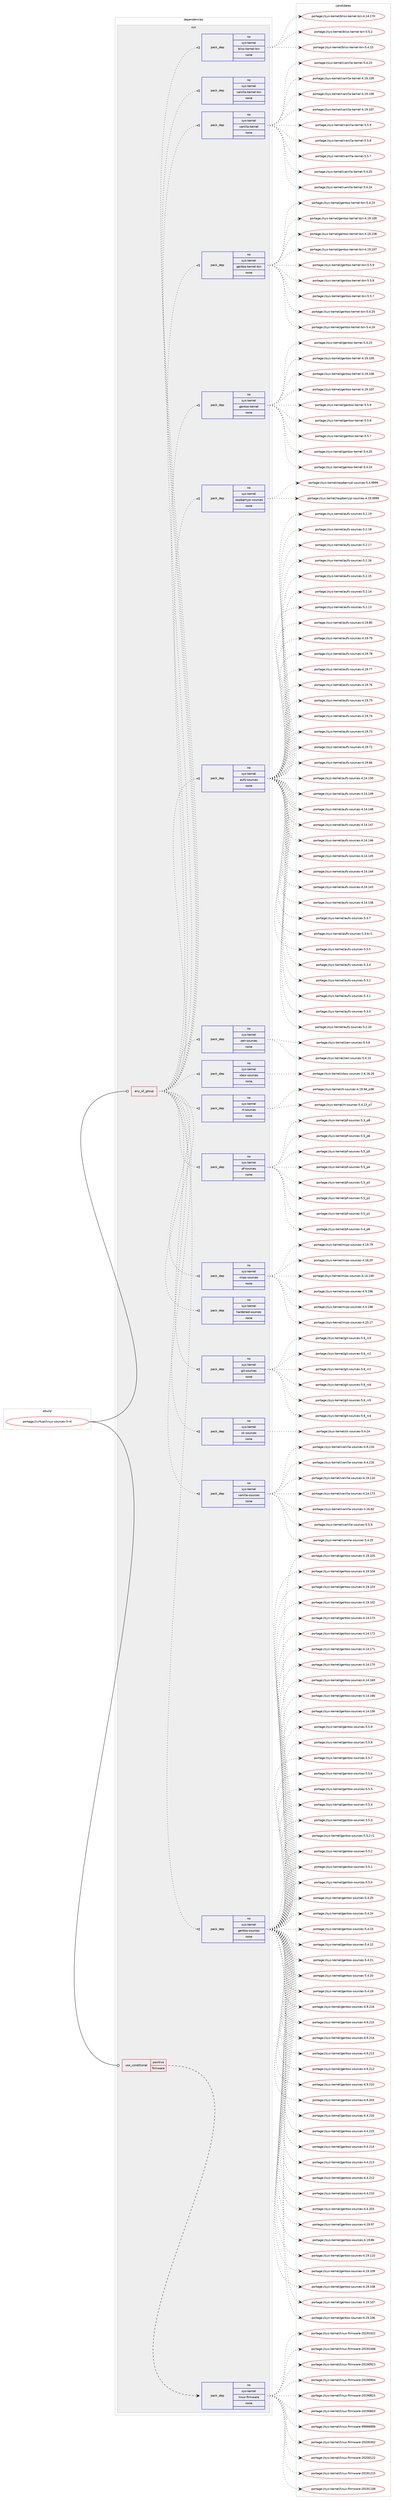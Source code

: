 digraph prolog {

# *************
# Graph options
# *************

newrank=true;
concentrate=true;
compound=true;
graph [rankdir=LR,fontname=Helvetica,fontsize=10,ranksep=1.5];#, ranksep=2.5, nodesep=0.2];
edge  [arrowhead=vee];
node  [fontname=Helvetica,fontsize=10];

# **********
# The ebuild
# **********

subgraph cluster_leftcol {
color=gray;
rank=same;
label=<<i>ebuild</i>>;
id [label="portage://virtual/linux-sources-3-r4", color=red, width=4, href="../virtual/linux-sources-3-r4.svg"];
}

# ****************
# The dependencies
# ****************

subgraph cluster_midcol {
color=gray;
label=<<i>dependencies</i>>;
subgraph cluster_compile {
fillcolor="#eeeeee";
style=filled;
label=<<i>compile</i>>;
}
subgraph cluster_compileandrun {
fillcolor="#eeeeee";
style=filled;
label=<<i>compile and run</i>>;
}
subgraph cluster_run {
fillcolor="#eeeeee";
style=filled;
label=<<i>run</i>>;
subgraph any214 {
dependency9354 [label=<<TABLE BORDER="0" CELLBORDER="1" CELLSPACING="0" CELLPADDING="4"><TR><TD CELLPADDING="10">any_of_group</TD></TR></TABLE>>, shape=none, color=red];subgraph pack7748 {
dependency9355 [label=<<TABLE BORDER="0" CELLBORDER="1" CELLSPACING="0" CELLPADDING="4" WIDTH="220"><TR><TD ROWSPAN="6" CELLPADDING="30">pack_dep</TD></TR><TR><TD WIDTH="110">no</TD></TR><TR><TD>sys-kernel</TD></TR><TR><TD>gentoo-sources</TD></TR><TR><TD>none</TD></TR><TR><TD></TD></TR></TABLE>>, shape=none, color=blue];
}
dependency9354:e -> dependency9355:w [weight=20,style="dotted",arrowhead="oinv"];
subgraph pack7749 {
dependency9356 [label=<<TABLE BORDER="0" CELLBORDER="1" CELLSPACING="0" CELLPADDING="4" WIDTH="220"><TR><TD ROWSPAN="6" CELLPADDING="30">pack_dep</TD></TR><TR><TD WIDTH="110">no</TD></TR><TR><TD>sys-kernel</TD></TR><TR><TD>vanilla-sources</TD></TR><TR><TD>none</TD></TR><TR><TD></TD></TR></TABLE>>, shape=none, color=blue];
}
dependency9354:e -> dependency9356:w [weight=20,style="dotted",arrowhead="oinv"];
subgraph pack7750 {
dependency9357 [label=<<TABLE BORDER="0" CELLBORDER="1" CELLSPACING="0" CELLPADDING="4" WIDTH="220"><TR><TD ROWSPAN="6" CELLPADDING="30">pack_dep</TD></TR><TR><TD WIDTH="110">no</TD></TR><TR><TD>sys-kernel</TD></TR><TR><TD>ck-sources</TD></TR><TR><TD>none</TD></TR><TR><TD></TD></TR></TABLE>>, shape=none, color=blue];
}
dependency9354:e -> dependency9357:w [weight=20,style="dotted",arrowhead="oinv"];
subgraph pack7751 {
dependency9358 [label=<<TABLE BORDER="0" CELLBORDER="1" CELLSPACING="0" CELLPADDING="4" WIDTH="220"><TR><TD ROWSPAN="6" CELLPADDING="30">pack_dep</TD></TR><TR><TD WIDTH="110">no</TD></TR><TR><TD>sys-kernel</TD></TR><TR><TD>git-sources</TD></TR><TR><TD>none</TD></TR><TR><TD></TD></TR></TABLE>>, shape=none, color=blue];
}
dependency9354:e -> dependency9358:w [weight=20,style="dotted",arrowhead="oinv"];
subgraph pack7752 {
dependency9359 [label=<<TABLE BORDER="0" CELLBORDER="1" CELLSPACING="0" CELLPADDING="4" WIDTH="220"><TR><TD ROWSPAN="6" CELLPADDING="30">pack_dep</TD></TR><TR><TD WIDTH="110">no</TD></TR><TR><TD>sys-kernel</TD></TR><TR><TD>hardened-sources</TD></TR><TR><TD>none</TD></TR><TR><TD></TD></TR></TABLE>>, shape=none, color=blue];
}
dependency9354:e -> dependency9359:w [weight=20,style="dotted",arrowhead="oinv"];
subgraph pack7753 {
dependency9360 [label=<<TABLE BORDER="0" CELLBORDER="1" CELLSPACING="0" CELLPADDING="4" WIDTH="220"><TR><TD ROWSPAN="6" CELLPADDING="30">pack_dep</TD></TR><TR><TD WIDTH="110">no</TD></TR><TR><TD>sys-kernel</TD></TR><TR><TD>mips-sources</TD></TR><TR><TD>none</TD></TR><TR><TD></TD></TR></TABLE>>, shape=none, color=blue];
}
dependency9354:e -> dependency9360:w [weight=20,style="dotted",arrowhead="oinv"];
subgraph pack7754 {
dependency9361 [label=<<TABLE BORDER="0" CELLBORDER="1" CELLSPACING="0" CELLPADDING="4" WIDTH="220"><TR><TD ROWSPAN="6" CELLPADDING="30">pack_dep</TD></TR><TR><TD WIDTH="110">no</TD></TR><TR><TD>sys-kernel</TD></TR><TR><TD>pf-sources</TD></TR><TR><TD>none</TD></TR><TR><TD></TD></TR></TABLE>>, shape=none, color=blue];
}
dependency9354:e -> dependency9361:w [weight=20,style="dotted",arrowhead="oinv"];
subgraph pack7755 {
dependency9362 [label=<<TABLE BORDER="0" CELLBORDER="1" CELLSPACING="0" CELLPADDING="4" WIDTH="220"><TR><TD ROWSPAN="6" CELLPADDING="30">pack_dep</TD></TR><TR><TD WIDTH="110">no</TD></TR><TR><TD>sys-kernel</TD></TR><TR><TD>rt-sources</TD></TR><TR><TD>none</TD></TR><TR><TD></TD></TR></TABLE>>, shape=none, color=blue];
}
dependency9354:e -> dependency9362:w [weight=20,style="dotted",arrowhead="oinv"];
subgraph pack7756 {
dependency9363 [label=<<TABLE BORDER="0" CELLBORDER="1" CELLSPACING="0" CELLPADDING="4" WIDTH="220"><TR><TD ROWSPAN="6" CELLPADDING="30">pack_dep</TD></TR><TR><TD WIDTH="110">no</TD></TR><TR><TD>sys-kernel</TD></TR><TR><TD>xbox-sources</TD></TR><TR><TD>none</TD></TR><TR><TD></TD></TR></TABLE>>, shape=none, color=blue];
}
dependency9354:e -> dependency9363:w [weight=20,style="dotted",arrowhead="oinv"];
subgraph pack7757 {
dependency9364 [label=<<TABLE BORDER="0" CELLBORDER="1" CELLSPACING="0" CELLPADDING="4" WIDTH="220"><TR><TD ROWSPAN="6" CELLPADDING="30">pack_dep</TD></TR><TR><TD WIDTH="110">no</TD></TR><TR><TD>sys-kernel</TD></TR><TR><TD>zen-sources</TD></TR><TR><TD>none</TD></TR><TR><TD></TD></TR></TABLE>>, shape=none, color=blue];
}
dependency9354:e -> dependency9364:w [weight=20,style="dotted",arrowhead="oinv"];
subgraph pack7758 {
dependency9365 [label=<<TABLE BORDER="0" CELLBORDER="1" CELLSPACING="0" CELLPADDING="4" WIDTH="220"><TR><TD ROWSPAN="6" CELLPADDING="30">pack_dep</TD></TR><TR><TD WIDTH="110">no</TD></TR><TR><TD>sys-kernel</TD></TR><TR><TD>aufs-sources</TD></TR><TR><TD>none</TD></TR><TR><TD></TD></TR></TABLE>>, shape=none, color=blue];
}
dependency9354:e -> dependency9365:w [weight=20,style="dotted",arrowhead="oinv"];
subgraph pack7759 {
dependency9366 [label=<<TABLE BORDER="0" CELLBORDER="1" CELLSPACING="0" CELLPADDING="4" WIDTH="220"><TR><TD ROWSPAN="6" CELLPADDING="30">pack_dep</TD></TR><TR><TD WIDTH="110">no</TD></TR><TR><TD>sys-kernel</TD></TR><TR><TD>raspberrypi-sources</TD></TR><TR><TD>none</TD></TR><TR><TD></TD></TR></TABLE>>, shape=none, color=blue];
}
dependency9354:e -> dependency9366:w [weight=20,style="dotted",arrowhead="oinv"];
subgraph pack7760 {
dependency9367 [label=<<TABLE BORDER="0" CELLBORDER="1" CELLSPACING="0" CELLPADDING="4" WIDTH="220"><TR><TD ROWSPAN="6" CELLPADDING="30">pack_dep</TD></TR><TR><TD WIDTH="110">no</TD></TR><TR><TD>sys-kernel</TD></TR><TR><TD>gentoo-kernel</TD></TR><TR><TD>none</TD></TR><TR><TD></TD></TR></TABLE>>, shape=none, color=blue];
}
dependency9354:e -> dependency9367:w [weight=20,style="dotted",arrowhead="oinv"];
subgraph pack7761 {
dependency9368 [label=<<TABLE BORDER="0" CELLBORDER="1" CELLSPACING="0" CELLPADDING="4" WIDTH="220"><TR><TD ROWSPAN="6" CELLPADDING="30">pack_dep</TD></TR><TR><TD WIDTH="110">no</TD></TR><TR><TD>sys-kernel</TD></TR><TR><TD>gentoo-kernel-bin</TD></TR><TR><TD>none</TD></TR><TR><TD></TD></TR></TABLE>>, shape=none, color=blue];
}
dependency9354:e -> dependency9368:w [weight=20,style="dotted",arrowhead="oinv"];
subgraph pack7762 {
dependency9369 [label=<<TABLE BORDER="0" CELLBORDER="1" CELLSPACING="0" CELLPADDING="4" WIDTH="220"><TR><TD ROWSPAN="6" CELLPADDING="30">pack_dep</TD></TR><TR><TD WIDTH="110">no</TD></TR><TR><TD>sys-kernel</TD></TR><TR><TD>vanilla-kernel</TD></TR><TR><TD>none</TD></TR><TR><TD></TD></TR></TABLE>>, shape=none, color=blue];
}
dependency9354:e -> dependency9369:w [weight=20,style="dotted",arrowhead="oinv"];
subgraph pack7763 {
dependency9370 [label=<<TABLE BORDER="0" CELLBORDER="1" CELLSPACING="0" CELLPADDING="4" WIDTH="220"><TR><TD ROWSPAN="6" CELLPADDING="30">pack_dep</TD></TR><TR><TD WIDTH="110">no</TD></TR><TR><TD>sys-kernel</TD></TR><TR><TD>vanilla-kernel-bin</TD></TR><TR><TD>none</TD></TR><TR><TD></TD></TR></TABLE>>, shape=none, color=blue];
}
dependency9354:e -> dependency9370:w [weight=20,style="dotted",arrowhead="oinv"];
subgraph pack7764 {
dependency9371 [label=<<TABLE BORDER="0" CELLBORDER="1" CELLSPACING="0" CELLPADDING="4" WIDTH="220"><TR><TD ROWSPAN="6" CELLPADDING="30">pack_dep</TD></TR><TR><TD WIDTH="110">no</TD></TR><TR><TD>sys-kernel</TD></TR><TR><TD>bliss-kernel-bin</TD></TR><TR><TD>none</TD></TR><TR><TD></TD></TR></TABLE>>, shape=none, color=blue];
}
dependency9354:e -> dependency9371:w [weight=20,style="dotted",arrowhead="oinv"];
}
id:e -> dependency9354:w [weight=20,style="solid",arrowhead="odot"];
subgraph cond1390 {
dependency9372 [label=<<TABLE BORDER="0" CELLBORDER="1" CELLSPACING="0" CELLPADDING="4"><TR><TD ROWSPAN="3" CELLPADDING="10">use_conditional</TD></TR><TR><TD>positive</TD></TR><TR><TD>firmware</TD></TR></TABLE>>, shape=none, color=red];
subgraph pack7765 {
dependency9373 [label=<<TABLE BORDER="0" CELLBORDER="1" CELLSPACING="0" CELLPADDING="4" WIDTH="220"><TR><TD ROWSPAN="6" CELLPADDING="30">pack_dep</TD></TR><TR><TD WIDTH="110">no</TD></TR><TR><TD>sys-kernel</TD></TR><TR><TD>linux-firmware</TD></TR><TR><TD>none</TD></TR><TR><TD></TD></TR></TABLE>>, shape=none, color=blue];
}
dependency9372:e -> dependency9373:w [weight=20,style="dashed",arrowhead="vee"];
}
id:e -> dependency9372:w [weight=20,style="solid",arrowhead="odot"];
}
}

# **************
# The candidates
# **************

subgraph cluster_choices {
rank=same;
color=gray;
label=<<i>candidates</i>>;

subgraph choice7748 {
color=black;
nodesep=1;
choice11512111545107101114110101108471031011101161111114511511111711499101115455346534657 [label="portage://sys-kernel/gentoo-sources-5.5.9", color=red, width=4,href="../sys-kernel/gentoo-sources-5.5.9.svg"];
choice11512111545107101114110101108471031011101161111114511511111711499101115455346534656 [label="portage://sys-kernel/gentoo-sources-5.5.8", color=red, width=4,href="../sys-kernel/gentoo-sources-5.5.8.svg"];
choice11512111545107101114110101108471031011101161111114511511111711499101115455346534655 [label="portage://sys-kernel/gentoo-sources-5.5.7", color=red, width=4,href="../sys-kernel/gentoo-sources-5.5.7.svg"];
choice11512111545107101114110101108471031011101161111114511511111711499101115455346534654 [label="portage://sys-kernel/gentoo-sources-5.5.6", color=red, width=4,href="../sys-kernel/gentoo-sources-5.5.6.svg"];
choice11512111545107101114110101108471031011101161111114511511111711499101115455346534653 [label="portage://sys-kernel/gentoo-sources-5.5.5", color=red, width=4,href="../sys-kernel/gentoo-sources-5.5.5.svg"];
choice11512111545107101114110101108471031011101161111114511511111711499101115455346534652 [label="portage://sys-kernel/gentoo-sources-5.5.4", color=red, width=4,href="../sys-kernel/gentoo-sources-5.5.4.svg"];
choice11512111545107101114110101108471031011101161111114511511111711499101115455346534651 [label="portage://sys-kernel/gentoo-sources-5.5.3", color=red, width=4,href="../sys-kernel/gentoo-sources-5.5.3.svg"];
choice115121115451071011141101011084710310111011611111145115111117114991011154553465346504511449 [label="portage://sys-kernel/gentoo-sources-5.5.2-r1", color=red, width=4,href="../sys-kernel/gentoo-sources-5.5.2-r1.svg"];
choice11512111545107101114110101108471031011101161111114511511111711499101115455346534650 [label="portage://sys-kernel/gentoo-sources-5.5.2", color=red, width=4,href="../sys-kernel/gentoo-sources-5.5.2.svg"];
choice11512111545107101114110101108471031011101161111114511511111711499101115455346534649 [label="portage://sys-kernel/gentoo-sources-5.5.1", color=red, width=4,href="../sys-kernel/gentoo-sources-5.5.1.svg"];
choice11512111545107101114110101108471031011101161111114511511111711499101115455346534648 [label="portage://sys-kernel/gentoo-sources-5.5.0", color=red, width=4,href="../sys-kernel/gentoo-sources-5.5.0.svg"];
choice1151211154510710111411010110847103101110116111111451151111171149910111545534652465053 [label="portage://sys-kernel/gentoo-sources-5.4.25", color=red, width=4,href="../sys-kernel/gentoo-sources-5.4.25.svg"];
choice1151211154510710111411010110847103101110116111111451151111171149910111545534652465052 [label="portage://sys-kernel/gentoo-sources-5.4.24", color=red, width=4,href="../sys-kernel/gentoo-sources-5.4.24.svg"];
choice1151211154510710111411010110847103101110116111111451151111171149910111545534652465051 [label="portage://sys-kernel/gentoo-sources-5.4.23", color=red, width=4,href="../sys-kernel/gentoo-sources-5.4.23.svg"];
choice1151211154510710111411010110847103101110116111111451151111171149910111545534652465050 [label="portage://sys-kernel/gentoo-sources-5.4.22", color=red, width=4,href="../sys-kernel/gentoo-sources-5.4.22.svg"];
choice1151211154510710111411010110847103101110116111111451151111171149910111545534652465049 [label="portage://sys-kernel/gentoo-sources-5.4.21", color=red, width=4,href="../sys-kernel/gentoo-sources-5.4.21.svg"];
choice1151211154510710111411010110847103101110116111111451151111171149910111545534652465048 [label="portage://sys-kernel/gentoo-sources-5.4.20", color=red, width=4,href="../sys-kernel/gentoo-sources-5.4.20.svg"];
choice1151211154510710111411010110847103101110116111111451151111171149910111545534652464957 [label="portage://sys-kernel/gentoo-sources-5.4.19", color=red, width=4,href="../sys-kernel/gentoo-sources-5.4.19.svg"];
choice115121115451071011141101011084710310111011611111145115111117114991011154552465746504954 [label="portage://sys-kernel/gentoo-sources-4.9.216", color=red, width=4,href="../sys-kernel/gentoo-sources-4.9.216.svg"];
choice115121115451071011141101011084710310111011611111145115111117114991011154552465746504953 [label="portage://sys-kernel/gentoo-sources-4.9.215", color=red, width=4,href="../sys-kernel/gentoo-sources-4.9.215.svg"];
choice115121115451071011141101011084710310111011611111145115111117114991011154552465746504952 [label="portage://sys-kernel/gentoo-sources-4.9.214", color=red, width=4,href="../sys-kernel/gentoo-sources-4.9.214.svg"];
choice115121115451071011141101011084710310111011611111145115111117114991011154552465746504951 [label="portage://sys-kernel/gentoo-sources-4.9.213", color=red, width=4,href="../sys-kernel/gentoo-sources-4.9.213.svg"];
choice115121115451071011141101011084710310111011611111145115111117114991011154552465746504950 [label="portage://sys-kernel/gentoo-sources-4.9.212", color=red, width=4,href="../sys-kernel/gentoo-sources-4.9.212.svg"];
choice115121115451071011141101011084710310111011611111145115111117114991011154552465746504948 [label="portage://sys-kernel/gentoo-sources-4.9.210", color=red, width=4,href="../sys-kernel/gentoo-sources-4.9.210.svg"];
choice115121115451071011141101011084710310111011611111145115111117114991011154552465746504851 [label="portage://sys-kernel/gentoo-sources-4.9.203", color=red, width=4,href="../sys-kernel/gentoo-sources-4.9.203.svg"];
choice115121115451071011141101011084710310111011611111145115111117114991011154552465246504954 [label="portage://sys-kernel/gentoo-sources-4.4.216", color=red, width=4,href="../sys-kernel/gentoo-sources-4.4.216.svg"];
choice115121115451071011141101011084710310111011611111145115111117114991011154552465246504953 [label="portage://sys-kernel/gentoo-sources-4.4.215", color=red, width=4,href="../sys-kernel/gentoo-sources-4.4.215.svg"];
choice115121115451071011141101011084710310111011611111145115111117114991011154552465246504952 [label="portage://sys-kernel/gentoo-sources-4.4.214", color=red, width=4,href="../sys-kernel/gentoo-sources-4.4.214.svg"];
choice115121115451071011141101011084710310111011611111145115111117114991011154552465246504951 [label="portage://sys-kernel/gentoo-sources-4.4.213", color=red, width=4,href="../sys-kernel/gentoo-sources-4.4.213.svg"];
choice115121115451071011141101011084710310111011611111145115111117114991011154552465246504950 [label="portage://sys-kernel/gentoo-sources-4.4.212", color=red, width=4,href="../sys-kernel/gentoo-sources-4.4.212.svg"];
choice115121115451071011141101011084710310111011611111145115111117114991011154552465246504948 [label="portage://sys-kernel/gentoo-sources-4.4.210", color=red, width=4,href="../sys-kernel/gentoo-sources-4.4.210.svg"];
choice115121115451071011141101011084710310111011611111145115111117114991011154552465246504851 [label="portage://sys-kernel/gentoo-sources-4.4.203", color=red, width=4,href="../sys-kernel/gentoo-sources-4.4.203.svg"];
choice115121115451071011141101011084710310111011611111145115111117114991011154552464957465755 [label="portage://sys-kernel/gentoo-sources-4.19.97", color=red, width=4,href="../sys-kernel/gentoo-sources-4.19.97.svg"];
choice115121115451071011141101011084710310111011611111145115111117114991011154552464957465654 [label="portage://sys-kernel/gentoo-sources-4.19.86", color=red, width=4,href="../sys-kernel/gentoo-sources-4.19.86.svg"];
choice11512111545107101114110101108471031011101161111114511511111711499101115455246495746494948 [label="portage://sys-kernel/gentoo-sources-4.19.110", color=red, width=4,href="../sys-kernel/gentoo-sources-4.19.110.svg"];
choice11512111545107101114110101108471031011101161111114511511111711499101115455246495746494857 [label="portage://sys-kernel/gentoo-sources-4.19.109", color=red, width=4,href="../sys-kernel/gentoo-sources-4.19.109.svg"];
choice11512111545107101114110101108471031011101161111114511511111711499101115455246495746494856 [label="portage://sys-kernel/gentoo-sources-4.19.108", color=red, width=4,href="../sys-kernel/gentoo-sources-4.19.108.svg"];
choice11512111545107101114110101108471031011101161111114511511111711499101115455246495746494855 [label="portage://sys-kernel/gentoo-sources-4.19.107", color=red, width=4,href="../sys-kernel/gentoo-sources-4.19.107.svg"];
choice11512111545107101114110101108471031011101161111114511511111711499101115455246495746494854 [label="portage://sys-kernel/gentoo-sources-4.19.106", color=red, width=4,href="../sys-kernel/gentoo-sources-4.19.106.svg"];
choice11512111545107101114110101108471031011101161111114511511111711499101115455246495746494853 [label="portage://sys-kernel/gentoo-sources-4.19.105", color=red, width=4,href="../sys-kernel/gentoo-sources-4.19.105.svg"];
choice11512111545107101114110101108471031011101161111114511511111711499101115455246495746494852 [label="portage://sys-kernel/gentoo-sources-4.19.104", color=red, width=4,href="../sys-kernel/gentoo-sources-4.19.104.svg"];
choice11512111545107101114110101108471031011101161111114511511111711499101115455246495746494851 [label="portage://sys-kernel/gentoo-sources-4.19.103", color=red, width=4,href="../sys-kernel/gentoo-sources-4.19.103.svg"];
choice11512111545107101114110101108471031011101161111114511511111711499101115455246495746494850 [label="portage://sys-kernel/gentoo-sources-4.19.102", color=red, width=4,href="../sys-kernel/gentoo-sources-4.19.102.svg"];
choice11512111545107101114110101108471031011101161111114511511111711499101115455246495246495551 [label="portage://sys-kernel/gentoo-sources-4.14.173", color=red, width=4,href="../sys-kernel/gentoo-sources-4.14.173.svg"];
choice11512111545107101114110101108471031011101161111114511511111711499101115455246495246495550 [label="portage://sys-kernel/gentoo-sources-4.14.172", color=red, width=4,href="../sys-kernel/gentoo-sources-4.14.172.svg"];
choice11512111545107101114110101108471031011101161111114511511111711499101115455246495246495549 [label="portage://sys-kernel/gentoo-sources-4.14.171", color=red, width=4,href="../sys-kernel/gentoo-sources-4.14.171.svg"];
choice11512111545107101114110101108471031011101161111114511511111711499101115455246495246495548 [label="portage://sys-kernel/gentoo-sources-4.14.170", color=red, width=4,href="../sys-kernel/gentoo-sources-4.14.170.svg"];
choice11512111545107101114110101108471031011101161111114511511111711499101115455246495246495457 [label="portage://sys-kernel/gentoo-sources-4.14.169", color=red, width=4,href="../sys-kernel/gentoo-sources-4.14.169.svg"];
choice11512111545107101114110101108471031011101161111114511511111711499101115455246495246495454 [label="portage://sys-kernel/gentoo-sources-4.14.166", color=red, width=4,href="../sys-kernel/gentoo-sources-4.14.166.svg"];
choice11512111545107101114110101108471031011101161111114511511111711499101115455246495246495354 [label="portage://sys-kernel/gentoo-sources-4.14.156", color=red, width=4,href="../sys-kernel/gentoo-sources-4.14.156.svg"];
dependency9355:e -> choice11512111545107101114110101108471031011101161111114511511111711499101115455346534657:w [style=dotted,weight="100"];
dependency9355:e -> choice11512111545107101114110101108471031011101161111114511511111711499101115455346534656:w [style=dotted,weight="100"];
dependency9355:e -> choice11512111545107101114110101108471031011101161111114511511111711499101115455346534655:w [style=dotted,weight="100"];
dependency9355:e -> choice11512111545107101114110101108471031011101161111114511511111711499101115455346534654:w [style=dotted,weight="100"];
dependency9355:e -> choice11512111545107101114110101108471031011101161111114511511111711499101115455346534653:w [style=dotted,weight="100"];
dependency9355:e -> choice11512111545107101114110101108471031011101161111114511511111711499101115455346534652:w [style=dotted,weight="100"];
dependency9355:e -> choice11512111545107101114110101108471031011101161111114511511111711499101115455346534651:w [style=dotted,weight="100"];
dependency9355:e -> choice115121115451071011141101011084710310111011611111145115111117114991011154553465346504511449:w [style=dotted,weight="100"];
dependency9355:e -> choice11512111545107101114110101108471031011101161111114511511111711499101115455346534650:w [style=dotted,weight="100"];
dependency9355:e -> choice11512111545107101114110101108471031011101161111114511511111711499101115455346534649:w [style=dotted,weight="100"];
dependency9355:e -> choice11512111545107101114110101108471031011101161111114511511111711499101115455346534648:w [style=dotted,weight="100"];
dependency9355:e -> choice1151211154510710111411010110847103101110116111111451151111171149910111545534652465053:w [style=dotted,weight="100"];
dependency9355:e -> choice1151211154510710111411010110847103101110116111111451151111171149910111545534652465052:w [style=dotted,weight="100"];
dependency9355:e -> choice1151211154510710111411010110847103101110116111111451151111171149910111545534652465051:w [style=dotted,weight="100"];
dependency9355:e -> choice1151211154510710111411010110847103101110116111111451151111171149910111545534652465050:w [style=dotted,weight="100"];
dependency9355:e -> choice1151211154510710111411010110847103101110116111111451151111171149910111545534652465049:w [style=dotted,weight="100"];
dependency9355:e -> choice1151211154510710111411010110847103101110116111111451151111171149910111545534652465048:w [style=dotted,weight="100"];
dependency9355:e -> choice1151211154510710111411010110847103101110116111111451151111171149910111545534652464957:w [style=dotted,weight="100"];
dependency9355:e -> choice115121115451071011141101011084710310111011611111145115111117114991011154552465746504954:w [style=dotted,weight="100"];
dependency9355:e -> choice115121115451071011141101011084710310111011611111145115111117114991011154552465746504953:w [style=dotted,weight="100"];
dependency9355:e -> choice115121115451071011141101011084710310111011611111145115111117114991011154552465746504952:w [style=dotted,weight="100"];
dependency9355:e -> choice115121115451071011141101011084710310111011611111145115111117114991011154552465746504951:w [style=dotted,weight="100"];
dependency9355:e -> choice115121115451071011141101011084710310111011611111145115111117114991011154552465746504950:w [style=dotted,weight="100"];
dependency9355:e -> choice115121115451071011141101011084710310111011611111145115111117114991011154552465746504948:w [style=dotted,weight="100"];
dependency9355:e -> choice115121115451071011141101011084710310111011611111145115111117114991011154552465746504851:w [style=dotted,weight="100"];
dependency9355:e -> choice115121115451071011141101011084710310111011611111145115111117114991011154552465246504954:w [style=dotted,weight="100"];
dependency9355:e -> choice115121115451071011141101011084710310111011611111145115111117114991011154552465246504953:w [style=dotted,weight="100"];
dependency9355:e -> choice115121115451071011141101011084710310111011611111145115111117114991011154552465246504952:w [style=dotted,weight="100"];
dependency9355:e -> choice115121115451071011141101011084710310111011611111145115111117114991011154552465246504951:w [style=dotted,weight="100"];
dependency9355:e -> choice115121115451071011141101011084710310111011611111145115111117114991011154552465246504950:w [style=dotted,weight="100"];
dependency9355:e -> choice115121115451071011141101011084710310111011611111145115111117114991011154552465246504948:w [style=dotted,weight="100"];
dependency9355:e -> choice115121115451071011141101011084710310111011611111145115111117114991011154552465246504851:w [style=dotted,weight="100"];
dependency9355:e -> choice115121115451071011141101011084710310111011611111145115111117114991011154552464957465755:w [style=dotted,weight="100"];
dependency9355:e -> choice115121115451071011141101011084710310111011611111145115111117114991011154552464957465654:w [style=dotted,weight="100"];
dependency9355:e -> choice11512111545107101114110101108471031011101161111114511511111711499101115455246495746494948:w [style=dotted,weight="100"];
dependency9355:e -> choice11512111545107101114110101108471031011101161111114511511111711499101115455246495746494857:w [style=dotted,weight="100"];
dependency9355:e -> choice11512111545107101114110101108471031011101161111114511511111711499101115455246495746494856:w [style=dotted,weight="100"];
dependency9355:e -> choice11512111545107101114110101108471031011101161111114511511111711499101115455246495746494855:w [style=dotted,weight="100"];
dependency9355:e -> choice11512111545107101114110101108471031011101161111114511511111711499101115455246495746494854:w [style=dotted,weight="100"];
dependency9355:e -> choice11512111545107101114110101108471031011101161111114511511111711499101115455246495746494853:w [style=dotted,weight="100"];
dependency9355:e -> choice11512111545107101114110101108471031011101161111114511511111711499101115455246495746494852:w [style=dotted,weight="100"];
dependency9355:e -> choice11512111545107101114110101108471031011101161111114511511111711499101115455246495746494851:w [style=dotted,weight="100"];
dependency9355:e -> choice11512111545107101114110101108471031011101161111114511511111711499101115455246495746494850:w [style=dotted,weight="100"];
dependency9355:e -> choice11512111545107101114110101108471031011101161111114511511111711499101115455246495246495551:w [style=dotted,weight="100"];
dependency9355:e -> choice11512111545107101114110101108471031011101161111114511511111711499101115455246495246495550:w [style=dotted,weight="100"];
dependency9355:e -> choice11512111545107101114110101108471031011101161111114511511111711499101115455246495246495549:w [style=dotted,weight="100"];
dependency9355:e -> choice11512111545107101114110101108471031011101161111114511511111711499101115455246495246495548:w [style=dotted,weight="100"];
dependency9355:e -> choice11512111545107101114110101108471031011101161111114511511111711499101115455246495246495457:w [style=dotted,weight="100"];
dependency9355:e -> choice11512111545107101114110101108471031011101161111114511511111711499101115455246495246495454:w [style=dotted,weight="100"];
dependency9355:e -> choice11512111545107101114110101108471031011101161111114511511111711499101115455246495246495354:w [style=dotted,weight="100"];
}
subgraph choice7749 {
color=black;
nodesep=1;
choice115121115451071011141101011084711897110105108108974511511111711499101115455346534657 [label="portage://sys-kernel/vanilla-sources-5.5.9", color=red, width=4,href="../sys-kernel/vanilla-sources-5.5.9.svg"];
choice11512111545107101114110101108471189711010510810897451151111171149910111545534652465053 [label="portage://sys-kernel/vanilla-sources-5.4.25", color=red, width=4,href="../sys-kernel/vanilla-sources-5.4.25.svg"];
choice1151211154510710111411010110847118971101051081089745115111117114991011154552465746504954 [label="portage://sys-kernel/vanilla-sources-4.9.216", color=red, width=4,href="../sys-kernel/vanilla-sources-4.9.216.svg"];
choice1151211154510710111411010110847118971101051081089745115111117114991011154552465246504954 [label="portage://sys-kernel/vanilla-sources-4.4.216", color=red, width=4,href="../sys-kernel/vanilla-sources-4.4.216.svg"];
choice115121115451071011141101011084711897110105108108974511511111711499101115455246495746494948 [label="portage://sys-kernel/vanilla-sources-4.19.110", color=red, width=4,href="../sys-kernel/vanilla-sources-4.19.110.svg"];
choice115121115451071011141101011084711897110105108108974511511111711499101115455246495246495551 [label="portage://sys-kernel/vanilla-sources-4.14.173", color=red, width=4,href="../sys-kernel/vanilla-sources-4.14.173.svg"];
choice1151211154510710111411010110847118971101051081089745115111117114991011154551464954465650 [label="portage://sys-kernel/vanilla-sources-3.16.82", color=red, width=4,href="../sys-kernel/vanilla-sources-3.16.82.svg"];
dependency9356:e -> choice115121115451071011141101011084711897110105108108974511511111711499101115455346534657:w [style=dotted,weight="100"];
dependency9356:e -> choice11512111545107101114110101108471189711010510810897451151111171149910111545534652465053:w [style=dotted,weight="100"];
dependency9356:e -> choice1151211154510710111411010110847118971101051081089745115111117114991011154552465746504954:w [style=dotted,weight="100"];
dependency9356:e -> choice1151211154510710111411010110847118971101051081089745115111117114991011154552465246504954:w [style=dotted,weight="100"];
dependency9356:e -> choice115121115451071011141101011084711897110105108108974511511111711499101115455246495746494948:w [style=dotted,weight="100"];
dependency9356:e -> choice115121115451071011141101011084711897110105108108974511511111711499101115455246495246495551:w [style=dotted,weight="100"];
dependency9356:e -> choice1151211154510710111411010110847118971101051081089745115111117114991011154551464954465650:w [style=dotted,weight="100"];
}
subgraph choice7750 {
color=black;
nodesep=1;
choice115121115451071011141101011084799107451151111171149910111545534652465052 [label="portage://sys-kernel/ck-sources-5.4.24", color=red, width=4,href="../sys-kernel/ck-sources-5.4.24.svg"];
dependency9357:e -> choice115121115451071011141101011084799107451151111171149910111545534652465052:w [style=dotted,weight="100"];
}
subgraph choice7751 {
color=black;
nodesep=1;
choice1151211154510710111411010110847103105116451151111171149910111545534654951149954 [label="portage://sys-kernel/git-sources-5.6_rc6", color=red, width=4,href="../sys-kernel/git-sources-5.6_rc6.svg"];
choice1151211154510710111411010110847103105116451151111171149910111545534654951149953 [label="portage://sys-kernel/git-sources-5.6_rc5", color=red, width=4,href="../sys-kernel/git-sources-5.6_rc5.svg"];
choice1151211154510710111411010110847103105116451151111171149910111545534654951149952 [label="portage://sys-kernel/git-sources-5.6_rc4", color=red, width=4,href="../sys-kernel/git-sources-5.6_rc4.svg"];
choice1151211154510710111411010110847103105116451151111171149910111545534654951149951 [label="portage://sys-kernel/git-sources-5.6_rc3", color=red, width=4,href="../sys-kernel/git-sources-5.6_rc3.svg"];
choice1151211154510710111411010110847103105116451151111171149910111545534654951149950 [label="portage://sys-kernel/git-sources-5.6_rc2", color=red, width=4,href="../sys-kernel/git-sources-5.6_rc2.svg"];
choice1151211154510710111411010110847103105116451151111171149910111545534654951149949 [label="portage://sys-kernel/git-sources-5.6_rc1", color=red, width=4,href="../sys-kernel/git-sources-5.6_rc1.svg"];
dependency9358:e -> choice1151211154510710111411010110847103105116451151111171149910111545534654951149954:w [style=dotted,weight="100"];
dependency9358:e -> choice1151211154510710111411010110847103105116451151111171149910111545534654951149953:w [style=dotted,weight="100"];
dependency9358:e -> choice1151211154510710111411010110847103105116451151111171149910111545534654951149952:w [style=dotted,weight="100"];
dependency9358:e -> choice1151211154510710111411010110847103105116451151111171149910111545534654951149951:w [style=dotted,weight="100"];
dependency9358:e -> choice1151211154510710111411010110847103105116451151111171149910111545534654951149950:w [style=dotted,weight="100"];
dependency9358:e -> choice1151211154510710111411010110847103105116451151111171149910111545534654951149949:w [style=dotted,weight="100"];
}
subgraph choice7752 {
color=black;
nodesep=1;
}
subgraph choice7753 {
color=black;
nodesep=1;
choice115121115451071011141101011084710910511211545115111117114991011154552465746495754 [label="portage://sys-kernel/mips-sources-4.9.196", color=red, width=4,href="../sys-kernel/mips-sources-4.9.196.svg"];
choice115121115451071011141101011084710910511211545115111117114991011154552465246495754 [label="portage://sys-kernel/mips-sources-4.4.196", color=red, width=4,href="../sys-kernel/mips-sources-4.4.196.svg"];
choice115121115451071011141101011084710910511211545115111117114991011154552465048464955 [label="portage://sys-kernel/mips-sources-4.20.17", color=red, width=4,href="../sys-kernel/mips-sources-4.20.17.svg"];
choice115121115451071011141101011084710910511211545115111117114991011154552464957465557 [label="portage://sys-kernel/mips-sources-4.19.79", color=red, width=4,href="../sys-kernel/mips-sources-4.19.79.svg"];
choice115121115451071011141101011084710910511211545115111117114991011154552464956465048 [label="portage://sys-kernel/mips-sources-4.18.20", color=red, width=4,href="../sys-kernel/mips-sources-4.18.20.svg"];
choice11512111545107101114110101108471091051121154511511111711499101115455246495246495257 [label="portage://sys-kernel/mips-sources-4.14.149", color=red, width=4,href="../sys-kernel/mips-sources-4.14.149.svg"];
dependency9360:e -> choice115121115451071011141101011084710910511211545115111117114991011154552465746495754:w [style=dotted,weight="100"];
dependency9360:e -> choice115121115451071011141101011084710910511211545115111117114991011154552465246495754:w [style=dotted,weight="100"];
dependency9360:e -> choice115121115451071011141101011084710910511211545115111117114991011154552465048464955:w [style=dotted,weight="100"];
dependency9360:e -> choice115121115451071011141101011084710910511211545115111117114991011154552464957465557:w [style=dotted,weight="100"];
dependency9360:e -> choice115121115451071011141101011084710910511211545115111117114991011154552464956465048:w [style=dotted,weight="100"];
dependency9360:e -> choice11512111545107101114110101108471091051121154511511111711499101115455246495246495257:w [style=dotted,weight="100"];
}
subgraph choice7754 {
color=black;
nodesep=1;
choice11512111545107101114110101108471121024511511111711499101115455346539511254 [label="portage://sys-kernel/pf-sources-5.5_p6", color=red, width=4,href="../sys-kernel/pf-sources-5.5_p6.svg"];
choice11512111545107101114110101108471121024511511111711499101115455346539511253 [label="portage://sys-kernel/pf-sources-5.5_p5", color=red, width=4,href="../sys-kernel/pf-sources-5.5_p5.svg"];
choice11512111545107101114110101108471121024511511111711499101115455346539511252 [label="portage://sys-kernel/pf-sources-5.5_p4", color=red, width=4,href="../sys-kernel/pf-sources-5.5_p4.svg"];
choice11512111545107101114110101108471121024511511111711499101115455346539511251 [label="portage://sys-kernel/pf-sources-5.5_p3", color=red, width=4,href="../sys-kernel/pf-sources-5.5_p3.svg"];
choice11512111545107101114110101108471121024511511111711499101115455346539511250 [label="portage://sys-kernel/pf-sources-5.5_p2", color=red, width=4,href="../sys-kernel/pf-sources-5.5_p2.svg"];
choice11512111545107101114110101108471121024511511111711499101115455346539511249 [label="portage://sys-kernel/pf-sources-5.5_p1", color=red, width=4,href="../sys-kernel/pf-sources-5.5_p1.svg"];
choice11512111545107101114110101108471121024511511111711499101115455346529511254 [label="portage://sys-kernel/pf-sources-5.4_p6", color=red, width=4,href="../sys-kernel/pf-sources-5.4_p6.svg"];
choice11512111545107101114110101108471121024511511111711499101115455346519511256 [label="portage://sys-kernel/pf-sources-5.3_p8", color=red, width=4,href="../sys-kernel/pf-sources-5.3_p8.svg"];
dependency9361:e -> choice11512111545107101114110101108471121024511511111711499101115455346539511254:w [style=dotted,weight="100"];
dependency9361:e -> choice11512111545107101114110101108471121024511511111711499101115455346539511253:w [style=dotted,weight="100"];
dependency9361:e -> choice11512111545107101114110101108471121024511511111711499101115455346539511252:w [style=dotted,weight="100"];
dependency9361:e -> choice11512111545107101114110101108471121024511511111711499101115455346539511251:w [style=dotted,weight="100"];
dependency9361:e -> choice11512111545107101114110101108471121024511511111711499101115455346539511250:w [style=dotted,weight="100"];
dependency9361:e -> choice11512111545107101114110101108471121024511511111711499101115455346539511249:w [style=dotted,weight="100"];
dependency9361:e -> choice11512111545107101114110101108471121024511511111711499101115455346529511254:w [style=dotted,weight="100"];
dependency9361:e -> choice11512111545107101114110101108471121024511511111711499101115455346519511256:w [style=dotted,weight="100"];
}
subgraph choice7755 {
color=black;
nodesep=1;
choice11512111545107101114110101108471141164511511111711499101115455346524649519511255 [label="portage://sys-kernel/rt-sources-5.4.13_p7", color=red, width=4,href="../sys-kernel/rt-sources-5.4.13_p7.svg"];
choice115121115451071011141101011084711411645115111117114991011154552464957465752951125156 [label="portage://sys-kernel/rt-sources-4.19.94_p38", color=red, width=4,href="../sys-kernel/rt-sources-4.19.94_p38.svg"];
dependency9362:e -> choice11512111545107101114110101108471141164511511111711499101115455346524649519511255:w [style=dotted,weight="100"];
dependency9362:e -> choice115121115451071011141101011084711411645115111117114991011154552464957465752951125156:w [style=dotted,weight="100"];
}
subgraph choice7756 {
color=black;
nodesep=1;
choice115121115451071011141101011084712098111120451151111171149910111545504654464954465054 [label="portage://sys-kernel/xbox-sources-2.6.16.26", color=red, width=4,href="../sys-kernel/xbox-sources-2.6.16.26.svg"];
dependency9363:e -> choice115121115451071011141101011084712098111120451151111171149910111545504654464954465054:w [style=dotted,weight="100"];
}
subgraph choice7757 {
color=black;
nodesep=1;
choice11512111545107101114110101108471221011104511511111711499101115455346534656 [label="portage://sys-kernel/zen-sources-5.5.8", color=red, width=4,href="../sys-kernel/zen-sources-5.5.8.svg"];
choice1151211154510710111411010110847122101110451151111171149910111545534652464953 [label="portage://sys-kernel/zen-sources-5.4.15", color=red, width=4,href="../sys-kernel/zen-sources-5.4.15.svg"];
dependency9364:e -> choice11512111545107101114110101108471221011104511511111711499101115455346534656:w [style=dotted,weight="100"];
dependency9364:e -> choice1151211154510710111411010110847122101110451151111171149910111545534652464953:w [style=dotted,weight="100"];
}
subgraph choice7758 {
color=black;
nodesep=1;
choice1151211154510710111411010110847971171021154511511111711499101115455346514655 [label="portage://sys-kernel/aufs-sources-5.3.7", color=red, width=4,href="../sys-kernel/aufs-sources-5.3.7.svg"];
choice11512111545107101114110101108479711710211545115111117114991011154553465146544511449 [label="portage://sys-kernel/aufs-sources-5.3.6-r1", color=red, width=4,href="../sys-kernel/aufs-sources-5.3.6-r1.svg"];
choice1151211154510710111411010110847971171021154511511111711499101115455346514653 [label="portage://sys-kernel/aufs-sources-5.3.5", color=red, width=4,href="../sys-kernel/aufs-sources-5.3.5.svg"];
choice1151211154510710111411010110847971171021154511511111711499101115455346514652 [label="portage://sys-kernel/aufs-sources-5.3.4", color=red, width=4,href="../sys-kernel/aufs-sources-5.3.4.svg"];
choice1151211154510710111411010110847971171021154511511111711499101115455346514650 [label="portage://sys-kernel/aufs-sources-5.3.2", color=red, width=4,href="../sys-kernel/aufs-sources-5.3.2.svg"];
choice1151211154510710111411010110847971171021154511511111711499101115455346514649 [label="portage://sys-kernel/aufs-sources-5.3.1", color=red, width=4,href="../sys-kernel/aufs-sources-5.3.1.svg"];
choice1151211154510710111411010110847971171021154511511111711499101115455346514648 [label="portage://sys-kernel/aufs-sources-5.3.0", color=red, width=4,href="../sys-kernel/aufs-sources-5.3.0.svg"];
choice115121115451071011141101011084797117102115451151111171149910111545534650465048 [label="portage://sys-kernel/aufs-sources-5.2.20", color=red, width=4,href="../sys-kernel/aufs-sources-5.2.20.svg"];
choice115121115451071011141101011084797117102115451151111171149910111545534650464957 [label="portage://sys-kernel/aufs-sources-5.2.19", color=red, width=4,href="../sys-kernel/aufs-sources-5.2.19.svg"];
choice115121115451071011141101011084797117102115451151111171149910111545534650464956 [label="portage://sys-kernel/aufs-sources-5.2.18", color=red, width=4,href="../sys-kernel/aufs-sources-5.2.18.svg"];
choice115121115451071011141101011084797117102115451151111171149910111545534650464955 [label="portage://sys-kernel/aufs-sources-5.2.17", color=red, width=4,href="../sys-kernel/aufs-sources-5.2.17.svg"];
choice115121115451071011141101011084797117102115451151111171149910111545534650464954 [label="portage://sys-kernel/aufs-sources-5.2.16", color=red, width=4,href="../sys-kernel/aufs-sources-5.2.16.svg"];
choice115121115451071011141101011084797117102115451151111171149910111545534650464953 [label="portage://sys-kernel/aufs-sources-5.2.15", color=red, width=4,href="../sys-kernel/aufs-sources-5.2.15.svg"];
choice115121115451071011141101011084797117102115451151111171149910111545534650464952 [label="portage://sys-kernel/aufs-sources-5.2.14", color=red, width=4,href="../sys-kernel/aufs-sources-5.2.14.svg"];
choice115121115451071011141101011084797117102115451151111171149910111545534650464951 [label="portage://sys-kernel/aufs-sources-5.2.13", color=red, width=4,href="../sys-kernel/aufs-sources-5.2.13.svg"];
choice11512111545107101114110101108479711710211545115111117114991011154552464957465648 [label="portage://sys-kernel/aufs-sources-4.19.80", color=red, width=4,href="../sys-kernel/aufs-sources-4.19.80.svg"];
choice11512111545107101114110101108479711710211545115111117114991011154552464957465557 [label="portage://sys-kernel/aufs-sources-4.19.79", color=red, width=4,href="../sys-kernel/aufs-sources-4.19.79.svg"];
choice11512111545107101114110101108479711710211545115111117114991011154552464957465556 [label="portage://sys-kernel/aufs-sources-4.19.78", color=red, width=4,href="../sys-kernel/aufs-sources-4.19.78.svg"];
choice11512111545107101114110101108479711710211545115111117114991011154552464957465555 [label="portage://sys-kernel/aufs-sources-4.19.77", color=red, width=4,href="../sys-kernel/aufs-sources-4.19.77.svg"];
choice11512111545107101114110101108479711710211545115111117114991011154552464957465554 [label="portage://sys-kernel/aufs-sources-4.19.76", color=red, width=4,href="../sys-kernel/aufs-sources-4.19.76.svg"];
choice11512111545107101114110101108479711710211545115111117114991011154552464957465553 [label="portage://sys-kernel/aufs-sources-4.19.75", color=red, width=4,href="../sys-kernel/aufs-sources-4.19.75.svg"];
choice11512111545107101114110101108479711710211545115111117114991011154552464957465552 [label="portage://sys-kernel/aufs-sources-4.19.74", color=red, width=4,href="../sys-kernel/aufs-sources-4.19.74.svg"];
choice11512111545107101114110101108479711710211545115111117114991011154552464957465551 [label="portage://sys-kernel/aufs-sources-4.19.73", color=red, width=4,href="../sys-kernel/aufs-sources-4.19.73.svg"];
choice11512111545107101114110101108479711710211545115111117114991011154552464957465550 [label="portage://sys-kernel/aufs-sources-4.19.72", color=red, width=4,href="../sys-kernel/aufs-sources-4.19.72.svg"];
choice11512111545107101114110101108479711710211545115111117114991011154552464957465454 [label="portage://sys-kernel/aufs-sources-4.19.66", color=red, width=4,href="../sys-kernel/aufs-sources-4.19.66.svg"];
choice1151211154510710111411010110847971171021154511511111711499101115455246495246495348 [label="portage://sys-kernel/aufs-sources-4.14.150", color=red, width=4,href="../sys-kernel/aufs-sources-4.14.150.svg"];
choice1151211154510710111411010110847971171021154511511111711499101115455246495246495257 [label="portage://sys-kernel/aufs-sources-4.14.149", color=red, width=4,href="../sys-kernel/aufs-sources-4.14.149.svg"];
choice1151211154510710111411010110847971171021154511511111711499101115455246495246495256 [label="portage://sys-kernel/aufs-sources-4.14.148", color=red, width=4,href="../sys-kernel/aufs-sources-4.14.148.svg"];
choice1151211154510710111411010110847971171021154511511111711499101115455246495246495255 [label="portage://sys-kernel/aufs-sources-4.14.147", color=red, width=4,href="../sys-kernel/aufs-sources-4.14.147.svg"];
choice1151211154510710111411010110847971171021154511511111711499101115455246495246495254 [label="portage://sys-kernel/aufs-sources-4.14.146", color=red, width=4,href="../sys-kernel/aufs-sources-4.14.146.svg"];
choice1151211154510710111411010110847971171021154511511111711499101115455246495246495253 [label="portage://sys-kernel/aufs-sources-4.14.145", color=red, width=4,href="../sys-kernel/aufs-sources-4.14.145.svg"];
choice1151211154510710111411010110847971171021154511511111711499101115455246495246495252 [label="portage://sys-kernel/aufs-sources-4.14.144", color=red, width=4,href="../sys-kernel/aufs-sources-4.14.144.svg"];
choice1151211154510710111411010110847971171021154511511111711499101115455246495246495251 [label="portage://sys-kernel/aufs-sources-4.14.143", color=red, width=4,href="../sys-kernel/aufs-sources-4.14.143.svg"];
choice1151211154510710111411010110847971171021154511511111711499101115455246495246495156 [label="portage://sys-kernel/aufs-sources-4.14.138", color=red, width=4,href="../sys-kernel/aufs-sources-4.14.138.svg"];
dependency9365:e -> choice1151211154510710111411010110847971171021154511511111711499101115455346514655:w [style=dotted,weight="100"];
dependency9365:e -> choice11512111545107101114110101108479711710211545115111117114991011154553465146544511449:w [style=dotted,weight="100"];
dependency9365:e -> choice1151211154510710111411010110847971171021154511511111711499101115455346514653:w [style=dotted,weight="100"];
dependency9365:e -> choice1151211154510710111411010110847971171021154511511111711499101115455346514652:w [style=dotted,weight="100"];
dependency9365:e -> choice1151211154510710111411010110847971171021154511511111711499101115455346514650:w [style=dotted,weight="100"];
dependency9365:e -> choice1151211154510710111411010110847971171021154511511111711499101115455346514649:w [style=dotted,weight="100"];
dependency9365:e -> choice1151211154510710111411010110847971171021154511511111711499101115455346514648:w [style=dotted,weight="100"];
dependency9365:e -> choice115121115451071011141101011084797117102115451151111171149910111545534650465048:w [style=dotted,weight="100"];
dependency9365:e -> choice115121115451071011141101011084797117102115451151111171149910111545534650464957:w [style=dotted,weight="100"];
dependency9365:e -> choice115121115451071011141101011084797117102115451151111171149910111545534650464956:w [style=dotted,weight="100"];
dependency9365:e -> choice115121115451071011141101011084797117102115451151111171149910111545534650464955:w [style=dotted,weight="100"];
dependency9365:e -> choice115121115451071011141101011084797117102115451151111171149910111545534650464954:w [style=dotted,weight="100"];
dependency9365:e -> choice115121115451071011141101011084797117102115451151111171149910111545534650464953:w [style=dotted,weight="100"];
dependency9365:e -> choice115121115451071011141101011084797117102115451151111171149910111545534650464952:w [style=dotted,weight="100"];
dependency9365:e -> choice115121115451071011141101011084797117102115451151111171149910111545534650464951:w [style=dotted,weight="100"];
dependency9365:e -> choice11512111545107101114110101108479711710211545115111117114991011154552464957465648:w [style=dotted,weight="100"];
dependency9365:e -> choice11512111545107101114110101108479711710211545115111117114991011154552464957465557:w [style=dotted,weight="100"];
dependency9365:e -> choice11512111545107101114110101108479711710211545115111117114991011154552464957465556:w [style=dotted,weight="100"];
dependency9365:e -> choice11512111545107101114110101108479711710211545115111117114991011154552464957465555:w [style=dotted,weight="100"];
dependency9365:e -> choice11512111545107101114110101108479711710211545115111117114991011154552464957465554:w [style=dotted,weight="100"];
dependency9365:e -> choice11512111545107101114110101108479711710211545115111117114991011154552464957465553:w [style=dotted,weight="100"];
dependency9365:e -> choice11512111545107101114110101108479711710211545115111117114991011154552464957465552:w [style=dotted,weight="100"];
dependency9365:e -> choice11512111545107101114110101108479711710211545115111117114991011154552464957465551:w [style=dotted,weight="100"];
dependency9365:e -> choice11512111545107101114110101108479711710211545115111117114991011154552464957465550:w [style=dotted,weight="100"];
dependency9365:e -> choice11512111545107101114110101108479711710211545115111117114991011154552464957465454:w [style=dotted,weight="100"];
dependency9365:e -> choice1151211154510710111411010110847971171021154511511111711499101115455246495246495348:w [style=dotted,weight="100"];
dependency9365:e -> choice1151211154510710111411010110847971171021154511511111711499101115455246495246495257:w [style=dotted,weight="100"];
dependency9365:e -> choice1151211154510710111411010110847971171021154511511111711499101115455246495246495256:w [style=dotted,weight="100"];
dependency9365:e -> choice1151211154510710111411010110847971171021154511511111711499101115455246495246495255:w [style=dotted,weight="100"];
dependency9365:e -> choice1151211154510710111411010110847971171021154511511111711499101115455246495246495254:w [style=dotted,weight="100"];
dependency9365:e -> choice1151211154510710111411010110847971171021154511511111711499101115455246495246495253:w [style=dotted,weight="100"];
dependency9365:e -> choice1151211154510710111411010110847971171021154511511111711499101115455246495246495252:w [style=dotted,weight="100"];
dependency9365:e -> choice1151211154510710111411010110847971171021154511511111711499101115455246495246495251:w [style=dotted,weight="100"];
dependency9365:e -> choice1151211154510710111411010110847971171021154511511111711499101115455246495246495156:w [style=dotted,weight="100"];
}
subgraph choice7759 {
color=black;
nodesep=1;
choice115121115451071011141101011084711497115112981011141141211121054511511111711499101115455346524657575757 [label="portage://sys-kernel/raspberrypi-sources-5.4.9999", color=red, width=4,href="../sys-kernel/raspberrypi-sources-5.4.9999.svg"];
choice11512111545107101114110101108471149711511298101114114121112105451151111171149910111545524649574657575757 [label="portage://sys-kernel/raspberrypi-sources-4.19.9999", color=red, width=4,href="../sys-kernel/raspberrypi-sources-4.19.9999.svg"];
dependency9366:e -> choice115121115451071011141101011084711497115112981011141141211121054511511111711499101115455346524657575757:w [style=dotted,weight="100"];
dependency9366:e -> choice11512111545107101114110101108471149711511298101114114121112105451151111171149910111545524649574657575757:w [style=dotted,weight="100"];
}
subgraph choice7760 {
color=black;
nodesep=1;
choice115121115451071011141101011084710310111011611111145107101114110101108455346534657 [label="portage://sys-kernel/gentoo-kernel-5.5.9", color=red, width=4,href="../sys-kernel/gentoo-kernel-5.5.9.svg"];
choice115121115451071011141101011084710310111011611111145107101114110101108455346534656 [label="portage://sys-kernel/gentoo-kernel-5.5.8", color=red, width=4,href="../sys-kernel/gentoo-kernel-5.5.8.svg"];
choice115121115451071011141101011084710310111011611111145107101114110101108455346534655 [label="portage://sys-kernel/gentoo-kernel-5.5.7", color=red, width=4,href="../sys-kernel/gentoo-kernel-5.5.7.svg"];
choice11512111545107101114110101108471031011101161111114510710111411010110845534652465053 [label="portage://sys-kernel/gentoo-kernel-5.4.25", color=red, width=4,href="../sys-kernel/gentoo-kernel-5.4.25.svg"];
choice11512111545107101114110101108471031011101161111114510710111411010110845534652465052 [label="portage://sys-kernel/gentoo-kernel-5.4.24", color=red, width=4,href="../sys-kernel/gentoo-kernel-5.4.24.svg"];
choice11512111545107101114110101108471031011101161111114510710111411010110845534652465051 [label="portage://sys-kernel/gentoo-kernel-5.4.23", color=red, width=4,href="../sys-kernel/gentoo-kernel-5.4.23.svg"];
choice115121115451071011141101011084710310111011611111145107101114110101108455246495746494857 [label="portage://sys-kernel/gentoo-kernel-4.19.109", color=red, width=4,href="../sys-kernel/gentoo-kernel-4.19.109.svg"];
choice115121115451071011141101011084710310111011611111145107101114110101108455246495746494856 [label="portage://sys-kernel/gentoo-kernel-4.19.108", color=red, width=4,href="../sys-kernel/gentoo-kernel-4.19.108.svg"];
choice115121115451071011141101011084710310111011611111145107101114110101108455246495746494855 [label="portage://sys-kernel/gentoo-kernel-4.19.107", color=red, width=4,href="../sys-kernel/gentoo-kernel-4.19.107.svg"];
dependency9367:e -> choice115121115451071011141101011084710310111011611111145107101114110101108455346534657:w [style=dotted,weight="100"];
dependency9367:e -> choice115121115451071011141101011084710310111011611111145107101114110101108455346534656:w [style=dotted,weight="100"];
dependency9367:e -> choice115121115451071011141101011084710310111011611111145107101114110101108455346534655:w [style=dotted,weight="100"];
dependency9367:e -> choice11512111545107101114110101108471031011101161111114510710111411010110845534652465053:w [style=dotted,weight="100"];
dependency9367:e -> choice11512111545107101114110101108471031011101161111114510710111411010110845534652465052:w [style=dotted,weight="100"];
dependency9367:e -> choice11512111545107101114110101108471031011101161111114510710111411010110845534652465051:w [style=dotted,weight="100"];
dependency9367:e -> choice115121115451071011141101011084710310111011611111145107101114110101108455246495746494857:w [style=dotted,weight="100"];
dependency9367:e -> choice115121115451071011141101011084710310111011611111145107101114110101108455246495746494856:w [style=dotted,weight="100"];
dependency9367:e -> choice115121115451071011141101011084710310111011611111145107101114110101108455246495746494855:w [style=dotted,weight="100"];
}
subgraph choice7761 {
color=black;
nodesep=1;
choice1151211154510710111411010110847103101110116111111451071011141101011084598105110455346534657 [label="portage://sys-kernel/gentoo-kernel-bin-5.5.9", color=red, width=4,href="../sys-kernel/gentoo-kernel-bin-5.5.9.svg"];
choice1151211154510710111411010110847103101110116111111451071011141101011084598105110455346534656 [label="portage://sys-kernel/gentoo-kernel-bin-5.5.8", color=red, width=4,href="../sys-kernel/gentoo-kernel-bin-5.5.8.svg"];
choice1151211154510710111411010110847103101110116111111451071011141101011084598105110455346534655 [label="portage://sys-kernel/gentoo-kernel-bin-5.5.7", color=red, width=4,href="../sys-kernel/gentoo-kernel-bin-5.5.7.svg"];
choice115121115451071011141101011084710310111011611111145107101114110101108459810511045534652465053 [label="portage://sys-kernel/gentoo-kernel-bin-5.4.25", color=red, width=4,href="../sys-kernel/gentoo-kernel-bin-5.4.25.svg"];
choice115121115451071011141101011084710310111011611111145107101114110101108459810511045534652465052 [label="portage://sys-kernel/gentoo-kernel-bin-5.4.24", color=red, width=4,href="../sys-kernel/gentoo-kernel-bin-5.4.24.svg"];
choice115121115451071011141101011084710310111011611111145107101114110101108459810511045534652465051 [label="portage://sys-kernel/gentoo-kernel-bin-5.4.23", color=red, width=4,href="../sys-kernel/gentoo-kernel-bin-5.4.23.svg"];
choice1151211154510710111411010110847103101110116111111451071011141101011084598105110455246495746494857 [label="portage://sys-kernel/gentoo-kernel-bin-4.19.109", color=red, width=4,href="../sys-kernel/gentoo-kernel-bin-4.19.109.svg"];
choice1151211154510710111411010110847103101110116111111451071011141101011084598105110455246495746494856 [label="portage://sys-kernel/gentoo-kernel-bin-4.19.108", color=red, width=4,href="../sys-kernel/gentoo-kernel-bin-4.19.108.svg"];
choice1151211154510710111411010110847103101110116111111451071011141101011084598105110455246495746494855 [label="portage://sys-kernel/gentoo-kernel-bin-4.19.107", color=red, width=4,href="../sys-kernel/gentoo-kernel-bin-4.19.107.svg"];
dependency9368:e -> choice1151211154510710111411010110847103101110116111111451071011141101011084598105110455346534657:w [style=dotted,weight="100"];
dependency9368:e -> choice1151211154510710111411010110847103101110116111111451071011141101011084598105110455346534656:w [style=dotted,weight="100"];
dependency9368:e -> choice1151211154510710111411010110847103101110116111111451071011141101011084598105110455346534655:w [style=dotted,weight="100"];
dependency9368:e -> choice115121115451071011141101011084710310111011611111145107101114110101108459810511045534652465053:w [style=dotted,weight="100"];
dependency9368:e -> choice115121115451071011141101011084710310111011611111145107101114110101108459810511045534652465052:w [style=dotted,weight="100"];
dependency9368:e -> choice115121115451071011141101011084710310111011611111145107101114110101108459810511045534652465051:w [style=dotted,weight="100"];
dependency9368:e -> choice1151211154510710111411010110847103101110116111111451071011141101011084598105110455246495746494857:w [style=dotted,weight="100"];
dependency9368:e -> choice1151211154510710111411010110847103101110116111111451071011141101011084598105110455246495746494856:w [style=dotted,weight="100"];
dependency9368:e -> choice1151211154510710111411010110847103101110116111111451071011141101011084598105110455246495746494855:w [style=dotted,weight="100"];
}
subgraph choice7762 {
color=black;
nodesep=1;
choice1151211154510710111411010110847118971101051081089745107101114110101108455346534657 [label="portage://sys-kernel/vanilla-kernel-5.5.9", color=red, width=4,href="../sys-kernel/vanilla-kernel-5.5.9.svg"];
choice1151211154510710111411010110847118971101051081089745107101114110101108455346534656 [label="portage://sys-kernel/vanilla-kernel-5.5.8", color=red, width=4,href="../sys-kernel/vanilla-kernel-5.5.8.svg"];
choice1151211154510710111411010110847118971101051081089745107101114110101108455346534655 [label="portage://sys-kernel/vanilla-kernel-5.5.7", color=red, width=4,href="../sys-kernel/vanilla-kernel-5.5.7.svg"];
choice115121115451071011141101011084711897110105108108974510710111411010110845534652465053 [label="portage://sys-kernel/vanilla-kernel-5.4.25", color=red, width=4,href="../sys-kernel/vanilla-kernel-5.4.25.svg"];
choice115121115451071011141101011084711897110105108108974510710111411010110845534652465052 [label="portage://sys-kernel/vanilla-kernel-5.4.24", color=red, width=4,href="../sys-kernel/vanilla-kernel-5.4.24.svg"];
choice115121115451071011141101011084711897110105108108974510710111411010110845534652465051 [label="portage://sys-kernel/vanilla-kernel-5.4.23", color=red, width=4,href="../sys-kernel/vanilla-kernel-5.4.23.svg"];
choice1151211154510710111411010110847118971101051081089745107101114110101108455246495746494857 [label="portage://sys-kernel/vanilla-kernel-4.19.109", color=red, width=4,href="../sys-kernel/vanilla-kernel-4.19.109.svg"];
choice1151211154510710111411010110847118971101051081089745107101114110101108455246495746494856 [label="portage://sys-kernel/vanilla-kernel-4.19.108", color=red, width=4,href="../sys-kernel/vanilla-kernel-4.19.108.svg"];
choice1151211154510710111411010110847118971101051081089745107101114110101108455246495746494855 [label="portage://sys-kernel/vanilla-kernel-4.19.107", color=red, width=4,href="../sys-kernel/vanilla-kernel-4.19.107.svg"];
dependency9369:e -> choice1151211154510710111411010110847118971101051081089745107101114110101108455346534657:w [style=dotted,weight="100"];
dependency9369:e -> choice1151211154510710111411010110847118971101051081089745107101114110101108455346534656:w [style=dotted,weight="100"];
dependency9369:e -> choice1151211154510710111411010110847118971101051081089745107101114110101108455346534655:w [style=dotted,weight="100"];
dependency9369:e -> choice115121115451071011141101011084711897110105108108974510710111411010110845534652465053:w [style=dotted,weight="100"];
dependency9369:e -> choice115121115451071011141101011084711897110105108108974510710111411010110845534652465052:w [style=dotted,weight="100"];
dependency9369:e -> choice115121115451071011141101011084711897110105108108974510710111411010110845534652465051:w [style=dotted,weight="100"];
dependency9369:e -> choice1151211154510710111411010110847118971101051081089745107101114110101108455246495746494857:w [style=dotted,weight="100"];
dependency9369:e -> choice1151211154510710111411010110847118971101051081089745107101114110101108455246495746494856:w [style=dotted,weight="100"];
dependency9369:e -> choice1151211154510710111411010110847118971101051081089745107101114110101108455246495746494855:w [style=dotted,weight="100"];
}
subgraph choice7763 {
color=black;
nodesep=1;
}
subgraph choice7764 {
color=black;
nodesep=1;
choice115121115451071011141101011084798108105115115451071011141101011084598105110455346534650 [label="portage://sys-kernel/bliss-kernel-bin-5.5.2", color=red, width=4,href="../sys-kernel/bliss-kernel-bin-5.5.2.svg"];
choice11512111545107101114110101108479810810511511545107101114110101108459810511045534652464953 [label="portage://sys-kernel/bliss-kernel-bin-5.4.15", color=red, width=4,href="../sys-kernel/bliss-kernel-bin-5.4.15.svg"];
choice115121115451071011141101011084798108105115115451071011141101011084598105110455246495246495548 [label="portage://sys-kernel/bliss-kernel-bin-4.14.170", color=red, width=4,href="../sys-kernel/bliss-kernel-bin-4.14.170.svg"];
dependency9371:e -> choice115121115451071011141101011084798108105115115451071011141101011084598105110455346534650:w [style=dotted,weight="100"];
dependency9371:e -> choice11512111545107101114110101108479810810511511545107101114110101108459810511045534652464953:w [style=dotted,weight="100"];
dependency9371:e -> choice115121115451071011141101011084798108105115115451071011141101011084598105110455246495246495548:w [style=dotted,weight="100"];
}
subgraph choice7765 {
color=black;
nodesep=1;
choice11512111545107101114110101108471081051101171204510210511410911997114101455757575757575757 [label="portage://sys-kernel/linux-firmware-99999999", color=red, width=4,href="../sys-kernel/linux-firmware-99999999.svg"];
choice11512111545107101114110101108471081051101171204510210511410911997114101455048504848514850 [label="portage://sys-kernel/linux-firmware-20200302", color=red, width=4,href="../sys-kernel/linux-firmware-20200302.svg"];
choice11512111545107101114110101108471081051101171204510210511410911997114101455048504848495050 [label="portage://sys-kernel/linux-firmware-20200122", color=red, width=4,href="../sys-kernel/linux-firmware-20200122.svg"];
choice11512111545107101114110101108471081051101171204510210511410911997114101455048495749504953 [label="portage://sys-kernel/linux-firmware-20191215", color=red, width=4,href="../sys-kernel/linux-firmware-20191215.svg"];
choice11512111545107101114110101108471081051101171204510210511410911997114101455048495749494856 [label="portage://sys-kernel/linux-firmware-20191108", color=red, width=4,href="../sys-kernel/linux-firmware-20191108.svg"];
choice11512111545107101114110101108471081051101171204510210511410911997114101455048495749485050 [label="portage://sys-kernel/linux-firmware-20191022", color=red, width=4,href="../sys-kernel/linux-firmware-20191022.svg"];
choice11512111545107101114110101108471081051101171204510210511410911997114101455048495749484856 [label="portage://sys-kernel/linux-firmware-20191008", color=red, width=4,href="../sys-kernel/linux-firmware-20191008.svg"];
choice11512111545107101114110101108471081051101171204510210511410911997114101455048495748575051 [label="portage://sys-kernel/linux-firmware-20190923", color=red, width=4,href="../sys-kernel/linux-firmware-20190923.svg"];
choice11512111545107101114110101108471081051101171204510210511410911997114101455048495748574852 [label="portage://sys-kernel/linux-firmware-20190904", color=red, width=4,href="../sys-kernel/linux-firmware-20190904.svg"];
choice11512111545107101114110101108471081051101171204510210511410911997114101455048495748564953 [label="portage://sys-kernel/linux-firmware-20190815", color=red, width=4,href="../sys-kernel/linux-firmware-20190815.svg"];
choice11512111545107101114110101108471081051101171204510210511410911997114101455048495748544851 [label="portage://sys-kernel/linux-firmware-20190603", color=red, width=4,href="../sys-kernel/linux-firmware-20190603.svg"];
dependency9373:e -> choice11512111545107101114110101108471081051101171204510210511410911997114101455757575757575757:w [style=dotted,weight="100"];
dependency9373:e -> choice11512111545107101114110101108471081051101171204510210511410911997114101455048504848514850:w [style=dotted,weight="100"];
dependency9373:e -> choice11512111545107101114110101108471081051101171204510210511410911997114101455048504848495050:w [style=dotted,weight="100"];
dependency9373:e -> choice11512111545107101114110101108471081051101171204510210511410911997114101455048495749504953:w [style=dotted,weight="100"];
dependency9373:e -> choice11512111545107101114110101108471081051101171204510210511410911997114101455048495749494856:w [style=dotted,weight="100"];
dependency9373:e -> choice11512111545107101114110101108471081051101171204510210511410911997114101455048495749485050:w [style=dotted,weight="100"];
dependency9373:e -> choice11512111545107101114110101108471081051101171204510210511410911997114101455048495749484856:w [style=dotted,weight="100"];
dependency9373:e -> choice11512111545107101114110101108471081051101171204510210511410911997114101455048495748575051:w [style=dotted,weight="100"];
dependency9373:e -> choice11512111545107101114110101108471081051101171204510210511410911997114101455048495748574852:w [style=dotted,weight="100"];
dependency9373:e -> choice11512111545107101114110101108471081051101171204510210511410911997114101455048495748564953:w [style=dotted,weight="100"];
dependency9373:e -> choice11512111545107101114110101108471081051101171204510210511410911997114101455048495748544851:w [style=dotted,weight="100"];
}
}

}
